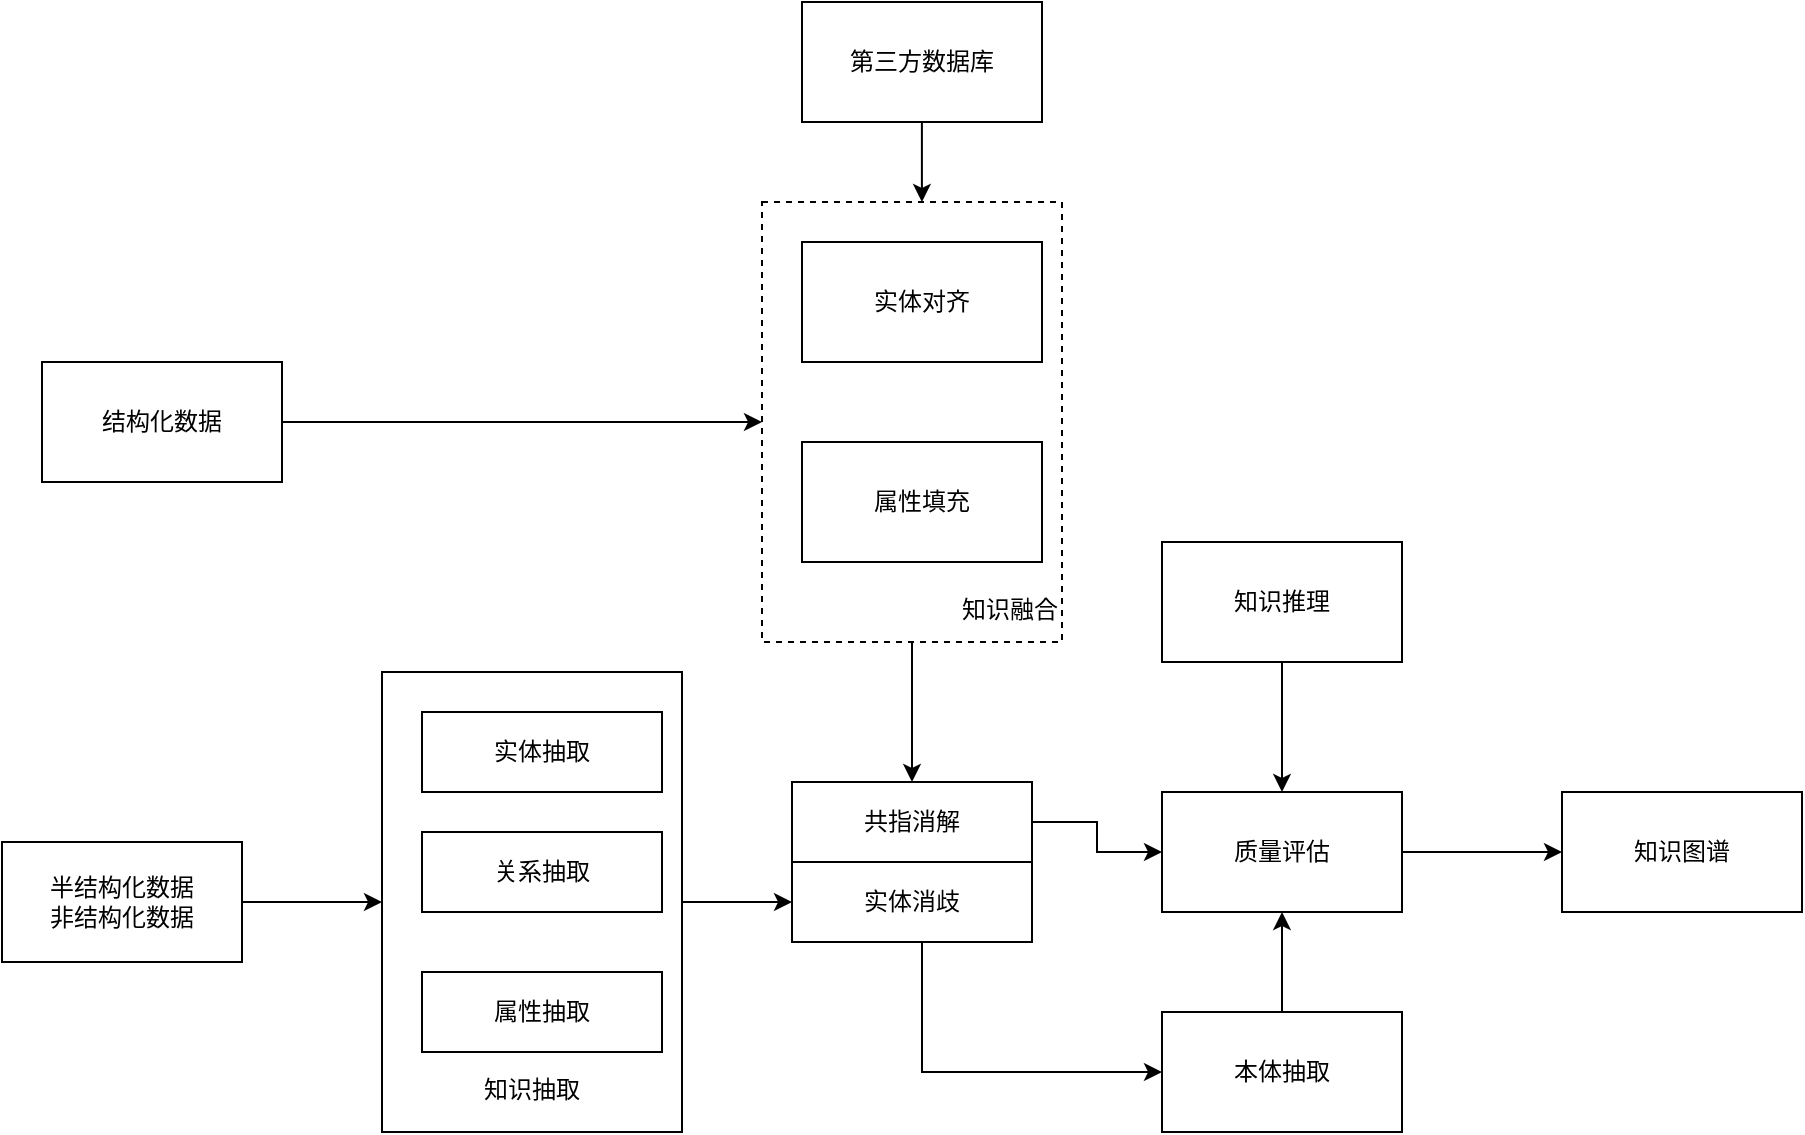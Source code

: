 <mxfile version="20.8.16" type="device"><diagram name="第 1 页" id="U2kkbjQXHm5FA7FVzD2b"><mxGraphModel dx="1026" dy="772" grid="1" gridSize="10" guides="1" tooltips="1" connect="1" arrows="1" fold="1" page="1" pageScale="1" pageWidth="850" pageHeight="1100" math="0" shadow="0"><root><mxCell id="0"/><mxCell id="1" parent="0"/><mxCell id="jQZn6-ytfb35Z4cLmqEB-6" value="" style="edgeStyle=orthogonalEdgeStyle;rounded=0;orthogonalLoop=1;jettySize=auto;html=1;" edge="1" parent="1" source="jQZn6-ytfb35Z4cLmqEB-1" target="jQZn6-ytfb35Z4cLmqEB-3"><mxGeometry relative="1" as="geometry"/></mxCell><mxCell id="jQZn6-ytfb35Z4cLmqEB-1" value="结构化数据" style="rounded=0;whiteSpace=wrap;html=1;" vertex="1" parent="1"><mxGeometry x="50" y="210" width="120" height="60" as="geometry"/></mxCell><mxCell id="jQZn6-ytfb35Z4cLmqEB-7" value="" style="edgeStyle=orthogonalEdgeStyle;rounded=0;orthogonalLoop=1;jettySize=auto;html=1;entryX=0.533;entryY=0;entryDx=0;entryDy=0;entryPerimeter=0;" edge="1" parent="1" source="jQZn6-ytfb35Z4cLmqEB-2" target="jQZn6-ytfb35Z4cLmqEB-3"><mxGeometry relative="1" as="geometry"/></mxCell><mxCell id="jQZn6-ytfb35Z4cLmqEB-2" value="第三方数据库" style="rounded=0;whiteSpace=wrap;html=1;" vertex="1" parent="1"><mxGeometry x="430" y="30" width="120" height="60" as="geometry"/></mxCell><mxCell id="jQZn6-ytfb35Z4cLmqEB-18" value="" style="edgeStyle=orthogonalEdgeStyle;rounded=0;orthogonalLoop=1;jettySize=auto;html=1;entryX=0.5;entryY=0;entryDx=0;entryDy=0;" edge="1" parent="1" source="jQZn6-ytfb35Z4cLmqEB-3" target="jQZn6-ytfb35Z4cLmqEB-15"><mxGeometry relative="1" as="geometry"><mxPoint x="485" y="400" as="targetPoint"/></mxGeometry></mxCell><mxCell id="jQZn6-ytfb35Z4cLmqEB-3" value="&lt;br&gt;&lt;br&gt;&lt;br&gt;&lt;br&gt;&lt;br&gt;&lt;br&gt;&lt;br&gt;&lt;br&gt;&lt;br&gt;&lt;br&gt;&lt;br&gt;&lt;br&gt;&lt;br&gt;知识融合" style="rounded=0;whiteSpace=wrap;html=1;dashed=1;align=right;" vertex="1" parent="1"><mxGeometry x="410" y="130" width="150" height="220" as="geometry"/></mxCell><mxCell id="jQZn6-ytfb35Z4cLmqEB-4" value="实体对齐" style="rounded=0;whiteSpace=wrap;html=1;" vertex="1" parent="1"><mxGeometry x="430" y="150" width="120" height="60" as="geometry"/></mxCell><mxCell id="jQZn6-ytfb35Z4cLmqEB-5" value="属性填充" style="rounded=0;whiteSpace=wrap;html=1;" vertex="1" parent="1"><mxGeometry x="430" y="250" width="120" height="60" as="geometry"/></mxCell><mxCell id="jQZn6-ytfb35Z4cLmqEB-14" value="" style="edgeStyle=orthogonalEdgeStyle;rounded=0;orthogonalLoop=1;jettySize=auto;html=1;entryX=0;entryY=0.5;entryDx=0;entryDy=0;" edge="1" parent="1" source="jQZn6-ytfb35Z4cLmqEB-8" target="jQZn6-ytfb35Z4cLmqEB-9"><mxGeometry relative="1" as="geometry"><mxPoint x="210" y="475" as="targetPoint"/></mxGeometry></mxCell><mxCell id="jQZn6-ytfb35Z4cLmqEB-8" value="半结构化数据&lt;br&gt;非结构化数据" style="rounded=0;whiteSpace=wrap;html=1;" vertex="1" parent="1"><mxGeometry x="30" y="450" width="120" height="60" as="geometry"/></mxCell><mxCell id="jQZn6-ytfb35Z4cLmqEB-17" value="" style="edgeStyle=orthogonalEdgeStyle;rounded=0;orthogonalLoop=1;jettySize=auto;html=1;" edge="1" parent="1" source="jQZn6-ytfb35Z4cLmqEB-9" target="jQZn6-ytfb35Z4cLmqEB-16"><mxGeometry relative="1" as="geometry"/></mxCell><mxCell id="jQZn6-ytfb35Z4cLmqEB-9" value="&lt;br&gt;&lt;br&gt;&lt;br&gt;&lt;br&gt;&lt;br&gt;&lt;br&gt;&lt;br&gt;&lt;br&gt;&lt;br&gt;&lt;br&gt;&lt;br&gt;&lt;br&gt;&lt;br&gt;知识抽取" style="rounded=0;whiteSpace=wrap;html=1;" vertex="1" parent="1"><mxGeometry x="220" y="365" width="150" height="230" as="geometry"/></mxCell><mxCell id="jQZn6-ytfb35Z4cLmqEB-10" value="实体抽取" style="rounded=0;whiteSpace=wrap;html=1;" vertex="1" parent="1"><mxGeometry x="240" y="385" width="120" height="40" as="geometry"/></mxCell><mxCell id="jQZn6-ytfb35Z4cLmqEB-11" value="关系抽取" style="rounded=0;whiteSpace=wrap;html=1;" vertex="1" parent="1"><mxGeometry x="240" y="445" width="120" height="40" as="geometry"/></mxCell><mxCell id="jQZn6-ytfb35Z4cLmqEB-12" value="属性抽取" style="rounded=0;whiteSpace=wrap;html=1;" vertex="1" parent="1"><mxGeometry x="240" y="515" width="120" height="40" as="geometry"/></mxCell><mxCell id="jQZn6-ytfb35Z4cLmqEB-20" value="" style="edgeStyle=orthogonalEdgeStyle;rounded=0;orthogonalLoop=1;jettySize=auto;html=1;" edge="1" parent="1" source="jQZn6-ytfb35Z4cLmqEB-15" target="jQZn6-ytfb35Z4cLmqEB-19"><mxGeometry relative="1" as="geometry"/></mxCell><mxCell id="jQZn6-ytfb35Z4cLmqEB-15" value="共指消解" style="rounded=0;whiteSpace=wrap;html=1;" vertex="1" parent="1"><mxGeometry x="425" y="420" width="120" height="40" as="geometry"/></mxCell><mxCell id="jQZn6-ytfb35Z4cLmqEB-23" value="" style="edgeStyle=orthogonalEdgeStyle;rounded=0;orthogonalLoop=1;jettySize=auto;html=1;entryX=0;entryY=0.5;entryDx=0;entryDy=0;" edge="1" parent="1" source="jQZn6-ytfb35Z4cLmqEB-16" target="jQZn6-ytfb35Z4cLmqEB-21"><mxGeometry relative="1" as="geometry"><mxPoint x="485" y="570" as="targetPoint"/><Array as="points"><mxPoint x="490" y="565"/></Array></mxGeometry></mxCell><mxCell id="jQZn6-ytfb35Z4cLmqEB-16" value="实体消歧" style="rounded=0;whiteSpace=wrap;html=1;" vertex="1" parent="1"><mxGeometry x="425" y="460" width="120" height="40" as="geometry"/></mxCell><mxCell id="jQZn6-ytfb35Z4cLmqEB-28" value="" style="edgeStyle=orthogonalEdgeStyle;rounded=0;orthogonalLoop=1;jettySize=auto;html=1;" edge="1" parent="1" source="jQZn6-ytfb35Z4cLmqEB-19" target="jQZn6-ytfb35Z4cLmqEB-27"><mxGeometry relative="1" as="geometry"/></mxCell><mxCell id="jQZn6-ytfb35Z4cLmqEB-19" value="质量评估" style="rounded=0;whiteSpace=wrap;html=1;" vertex="1" parent="1"><mxGeometry x="610" y="425" width="120" height="60" as="geometry"/></mxCell><mxCell id="jQZn6-ytfb35Z4cLmqEB-24" value="" style="edgeStyle=orthogonalEdgeStyle;rounded=0;orthogonalLoop=1;jettySize=auto;html=1;" edge="1" parent="1" source="jQZn6-ytfb35Z4cLmqEB-21" target="jQZn6-ytfb35Z4cLmqEB-19"><mxGeometry relative="1" as="geometry"/></mxCell><mxCell id="jQZn6-ytfb35Z4cLmqEB-21" value="本体抽取" style="rounded=0;whiteSpace=wrap;html=1;" vertex="1" parent="1"><mxGeometry x="610" y="535" width="120" height="60" as="geometry"/></mxCell><mxCell id="jQZn6-ytfb35Z4cLmqEB-26" value="" style="edgeStyle=orthogonalEdgeStyle;rounded=0;orthogonalLoop=1;jettySize=auto;html=1;" edge="1" parent="1" source="jQZn6-ytfb35Z4cLmqEB-25" target="jQZn6-ytfb35Z4cLmqEB-19"><mxGeometry relative="1" as="geometry"/></mxCell><mxCell id="jQZn6-ytfb35Z4cLmqEB-25" value="知识推理" style="rounded=0;whiteSpace=wrap;html=1;" vertex="1" parent="1"><mxGeometry x="610" y="300" width="120" height="60" as="geometry"/></mxCell><mxCell id="jQZn6-ytfb35Z4cLmqEB-27" value="知识图谱" style="whiteSpace=wrap;html=1;rounded=0;" vertex="1" parent="1"><mxGeometry x="810" y="425" width="120" height="60" as="geometry"/></mxCell></root></mxGraphModel></diagram></mxfile>